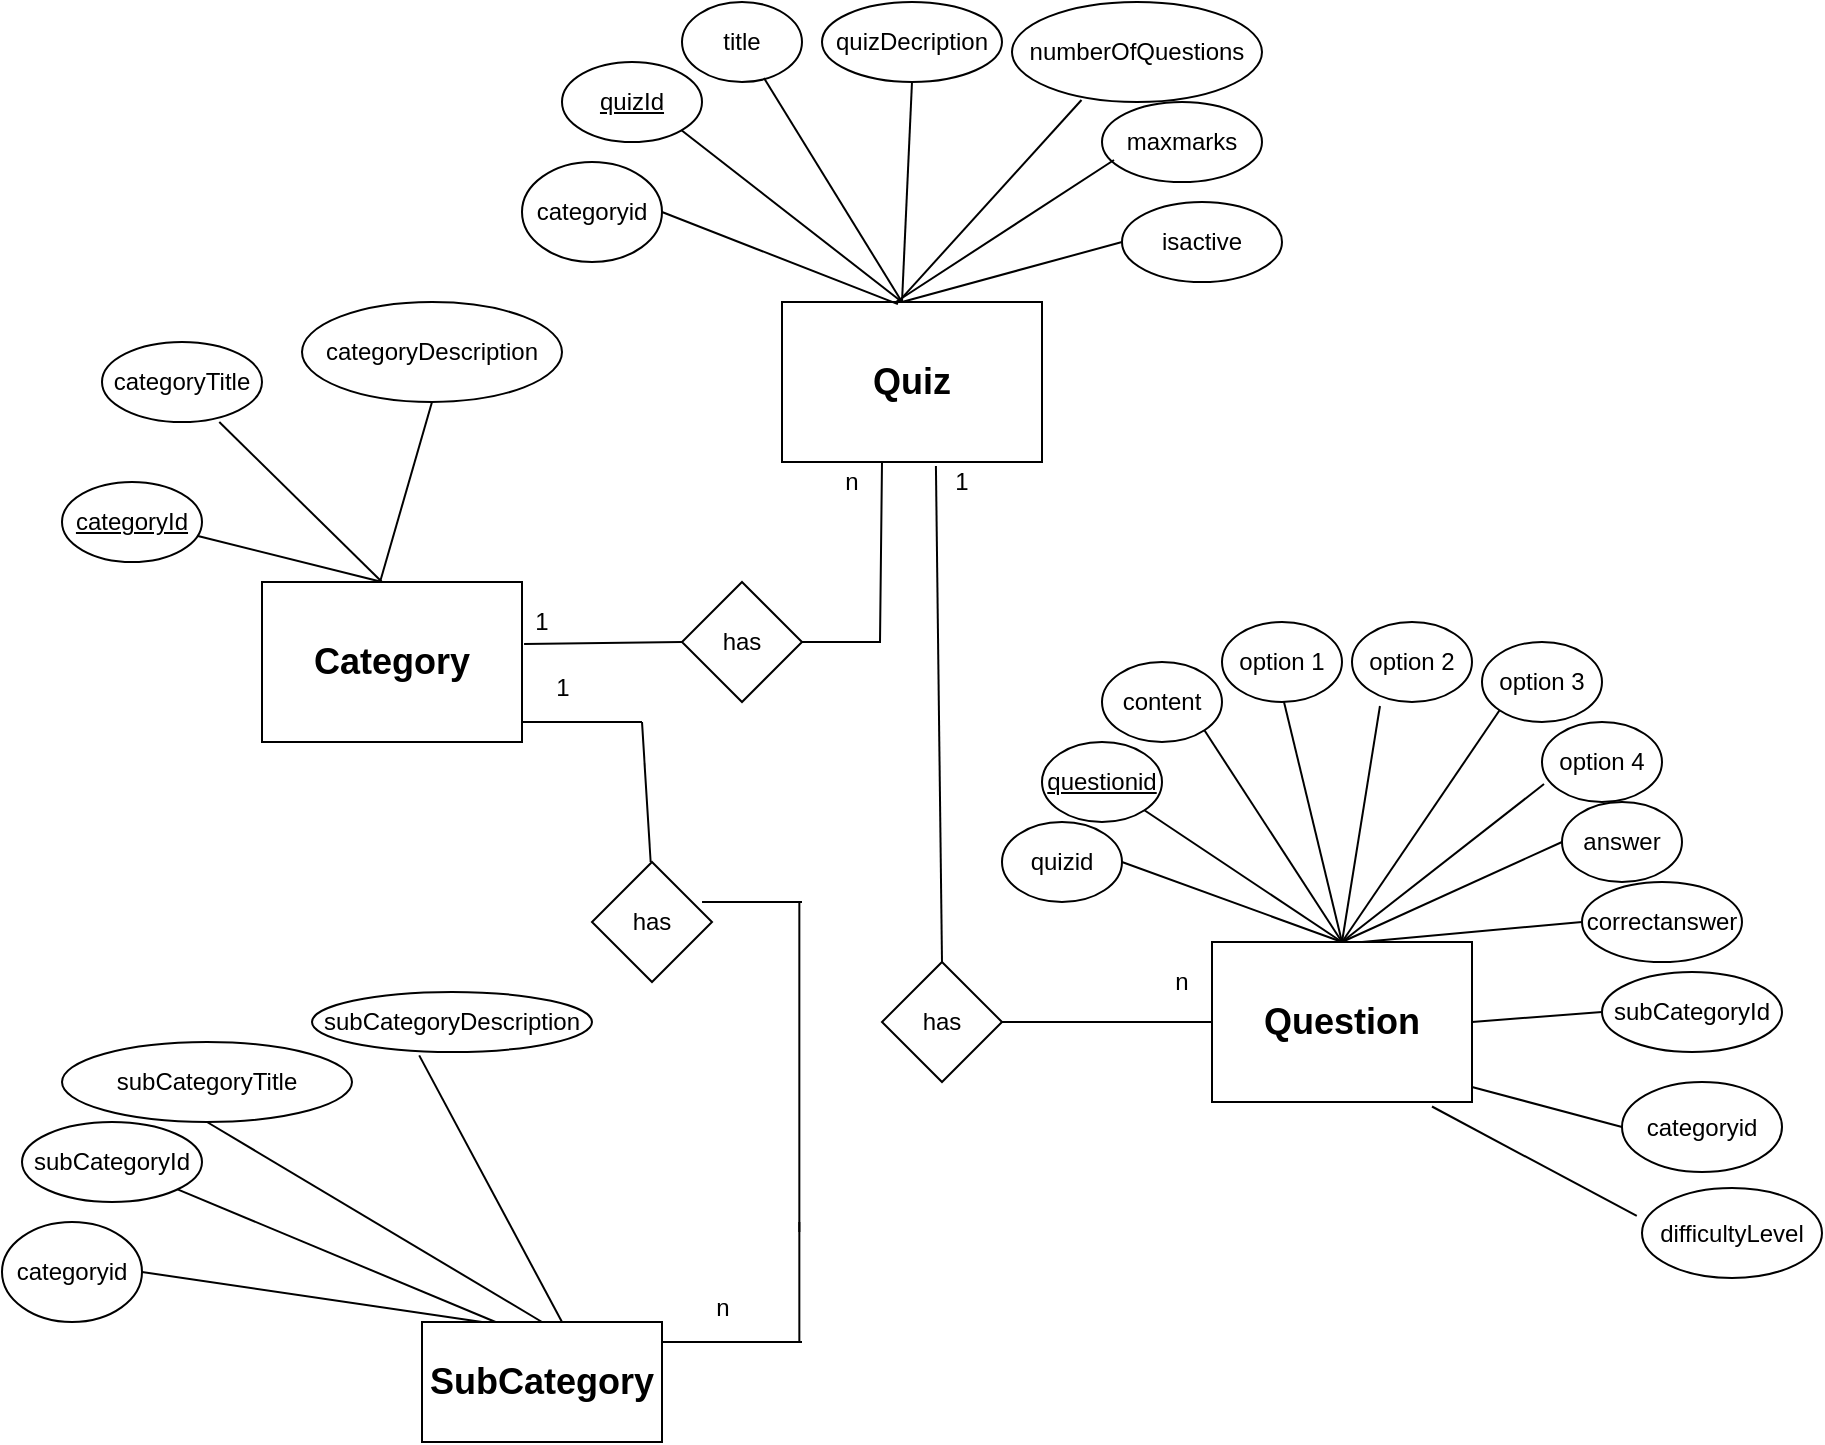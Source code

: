 <mxfile version="23.1.7" type="device">
  <diagram id="R2lEEEUBdFMjLlhIrx00" name="Page-1">
    <mxGraphModel dx="1173" dy="579" grid="1" gridSize="10" guides="1" tooltips="1" connect="1" arrows="1" fold="1" page="1" pageScale="1" pageWidth="850" pageHeight="1100" math="0" shadow="0" extFonts="Permanent Marker^https://fonts.googleapis.com/css?family=Permanent+Marker">
      <root>
        <mxCell id="0" />
        <mxCell id="1" parent="0" />
        <mxCell id="HaTQO-RwxUFXxskJyfmC-1" value="&lt;b&gt;&lt;font style=&quot;font-size: 18px;&quot;&gt;Quiz&lt;/font&gt;&lt;/b&gt;" style="rounded=0;whiteSpace=wrap;html=1;" parent="1" vertex="1">
          <mxGeometry x="390" y="240" width="130" height="80" as="geometry" />
        </mxCell>
        <mxCell id="HaTQO-RwxUFXxskJyfmC-2" value="&lt;u&gt;quizId&lt;/u&gt;" style="ellipse;whiteSpace=wrap;html=1;" parent="1" vertex="1">
          <mxGeometry x="280" y="120" width="70" height="40" as="geometry" />
        </mxCell>
        <mxCell id="HaTQO-RwxUFXxskJyfmC-3" value="title" style="ellipse;whiteSpace=wrap;html=1;" parent="1" vertex="1">
          <mxGeometry x="340" y="90" width="60" height="40" as="geometry" />
        </mxCell>
        <mxCell id="HaTQO-RwxUFXxskJyfmC-4" value="quizDecription" style="ellipse;whiteSpace=wrap;html=1;" parent="1" vertex="1">
          <mxGeometry x="410" y="90" width="90" height="40" as="geometry" />
        </mxCell>
        <mxCell id="HaTQO-RwxUFXxskJyfmC-5" value="numberOfQuestions" style="ellipse;whiteSpace=wrap;html=1;" parent="1" vertex="1">
          <mxGeometry x="505" y="90" width="125" height="50" as="geometry" />
        </mxCell>
        <mxCell id="HaTQO-RwxUFXxskJyfmC-6" value="maxmarks" style="ellipse;whiteSpace=wrap;html=1;" parent="1" vertex="1">
          <mxGeometry x="550" y="140" width="80" height="40" as="geometry" />
        </mxCell>
        <mxCell id="HaTQO-RwxUFXxskJyfmC-7" value="isactive" style="ellipse;whiteSpace=wrap;html=1;" parent="1" vertex="1">
          <mxGeometry x="560" y="190" width="80" height="40" as="geometry" />
        </mxCell>
        <mxCell id="HaTQO-RwxUFXxskJyfmC-8" value="categoryid" style="ellipse;whiteSpace=wrap;html=1;" parent="1" vertex="1">
          <mxGeometry x="260" y="170" width="70" height="50" as="geometry" />
        </mxCell>
        <mxCell id="HaTQO-RwxUFXxskJyfmC-9" value="" style="endArrow=none;html=1;rounded=0;entryX=0.5;entryY=1;entryDx=0;entryDy=0;" parent="1" target="HaTQO-RwxUFXxskJyfmC-4" edge="1">
          <mxGeometry width="50" height="50" relative="1" as="geometry">
            <mxPoint x="450" y="240" as="sourcePoint" />
            <mxPoint x="470" y="220" as="targetPoint" />
          </mxGeometry>
        </mxCell>
        <mxCell id="HaTQO-RwxUFXxskJyfmC-10" value="" style="endArrow=none;html=1;rounded=0;entryX=0.278;entryY=0.98;entryDx=0;entryDy=0;exitX=0.454;exitY=-0.012;exitDx=0;exitDy=0;exitPerimeter=0;entryPerimeter=0;" parent="1" source="HaTQO-RwxUFXxskJyfmC-1" target="HaTQO-RwxUFXxskJyfmC-5" edge="1">
          <mxGeometry width="50" height="50" relative="1" as="geometry">
            <mxPoint x="456" y="252" as="sourcePoint" />
            <mxPoint x="455" y="140" as="targetPoint" />
          </mxGeometry>
        </mxCell>
        <mxCell id="HaTQO-RwxUFXxskJyfmC-11" value="" style="endArrow=none;html=1;rounded=0;entryX=0.075;entryY=0.725;entryDx=0;entryDy=0;exitX=0.438;exitY=0;exitDx=0;exitDy=0;exitPerimeter=0;entryPerimeter=0;" parent="1" source="HaTQO-RwxUFXxskJyfmC-1" target="HaTQO-RwxUFXxskJyfmC-6" edge="1">
          <mxGeometry width="50" height="50" relative="1" as="geometry">
            <mxPoint x="459" y="249" as="sourcePoint" />
            <mxPoint x="525" y="151" as="targetPoint" />
          </mxGeometry>
        </mxCell>
        <mxCell id="HaTQO-RwxUFXxskJyfmC-12" value="" style="endArrow=none;html=1;rounded=0;entryX=0;entryY=0.5;entryDx=0;entryDy=0;" parent="1" target="HaTQO-RwxUFXxskJyfmC-7" edge="1">
          <mxGeometry width="50" height="50" relative="1" as="geometry">
            <mxPoint x="450" y="240" as="sourcePoint" />
            <mxPoint x="556" y="179" as="targetPoint" />
          </mxGeometry>
        </mxCell>
        <mxCell id="HaTQO-RwxUFXxskJyfmC-13" value="" style="endArrow=none;html=1;rounded=0;entryX=0.683;entryY=0.95;entryDx=0;entryDy=0;entryPerimeter=0;" parent="1" target="HaTQO-RwxUFXxskJyfmC-3" edge="1">
          <mxGeometry width="50" height="50" relative="1" as="geometry">
            <mxPoint x="450" y="240" as="sourcePoint" />
            <mxPoint x="455" y="140" as="targetPoint" />
          </mxGeometry>
        </mxCell>
        <mxCell id="HaTQO-RwxUFXxskJyfmC-14" value="" style="endArrow=none;html=1;rounded=0;entryX=1;entryY=1;entryDx=0;entryDy=0;" parent="1" target="HaTQO-RwxUFXxskJyfmC-2" edge="1">
          <mxGeometry width="50" height="50" relative="1" as="geometry">
            <mxPoint x="450" y="240" as="sourcePoint" />
            <mxPoint x="350" y="150" as="targetPoint" />
          </mxGeometry>
        </mxCell>
        <mxCell id="HaTQO-RwxUFXxskJyfmC-15" value="" style="endArrow=none;html=1;rounded=0;entryX=1;entryY=0.5;entryDx=0;entryDy=0;exitX=0.446;exitY=0.013;exitDx=0;exitDy=0;exitPerimeter=0;" parent="1" source="HaTQO-RwxUFXxskJyfmC-1" target="HaTQO-RwxUFXxskJyfmC-8" edge="1">
          <mxGeometry width="50" height="50" relative="1" as="geometry">
            <mxPoint x="399" y="282" as="sourcePoint" />
            <mxPoint x="330" y="170" as="targetPoint" />
          </mxGeometry>
        </mxCell>
        <mxCell id="HaTQO-RwxUFXxskJyfmC-16" value="&lt;b&gt;&lt;font style=&quot;font-size: 18px;&quot;&gt;Category&lt;/font&gt;&lt;/b&gt;" style="rounded=0;whiteSpace=wrap;html=1;" parent="1" vertex="1">
          <mxGeometry x="130" y="380" width="130" height="80" as="geometry" />
        </mxCell>
        <mxCell id="HaTQO-RwxUFXxskJyfmC-17" value="&lt;u&gt;categoryId&lt;/u&gt;" style="ellipse;whiteSpace=wrap;html=1;" parent="1" vertex="1">
          <mxGeometry x="30" y="330" width="70" height="40" as="geometry" />
        </mxCell>
        <mxCell id="HaTQO-RwxUFXxskJyfmC-18" value="categoryTitle" style="ellipse;whiteSpace=wrap;html=1;" parent="1" vertex="1">
          <mxGeometry x="50" y="260" width="80" height="40" as="geometry" />
        </mxCell>
        <mxCell id="HaTQO-RwxUFXxskJyfmC-19" value="categoryDescription" style="ellipse;whiteSpace=wrap;html=1;" parent="1" vertex="1">
          <mxGeometry x="150" y="240" width="130" height="50" as="geometry" />
        </mxCell>
        <mxCell id="HaTQO-RwxUFXxskJyfmC-20" value="" style="endArrow=none;html=1;rounded=0;entryX=0.971;entryY=0.675;entryDx=0;entryDy=0;exitX=0.462;exitY=0;exitDx=0;exitDy=0;exitPerimeter=0;entryPerimeter=0;" parent="1" source="HaTQO-RwxUFXxskJyfmC-16" target="HaTQO-RwxUFXxskJyfmC-17" edge="1">
          <mxGeometry width="50" height="50" relative="1" as="geometry">
            <mxPoint x="198" y="380" as="sourcePoint" />
            <mxPoint x="80" y="329" as="targetPoint" />
          </mxGeometry>
        </mxCell>
        <mxCell id="HaTQO-RwxUFXxskJyfmC-21" value="" style="endArrow=none;html=1;rounded=0;entryX=0.733;entryY=1;entryDx=0;entryDy=0;entryPerimeter=0;" parent="1" target="HaTQO-RwxUFXxskJyfmC-18" edge="1">
          <mxGeometry width="50" height="50" relative="1" as="geometry">
            <mxPoint x="190" y="380" as="sourcePoint" />
            <mxPoint x="112" y="319" as="targetPoint" />
          </mxGeometry>
        </mxCell>
        <mxCell id="HaTQO-RwxUFXxskJyfmC-22" value="" style="endArrow=none;html=1;rounded=0;entryX=0.5;entryY=1;entryDx=0;entryDy=0;exitX=0.454;exitY=0;exitDx=0;exitDy=0;exitPerimeter=0;" parent="1" source="HaTQO-RwxUFXxskJyfmC-16" target="HaTQO-RwxUFXxskJyfmC-19" edge="1">
          <mxGeometry width="50" height="50" relative="1" as="geometry">
            <mxPoint x="280" y="351" as="sourcePoint" />
            <mxPoint x="162" y="300" as="targetPoint" />
          </mxGeometry>
        </mxCell>
        <mxCell id="HaTQO-RwxUFXxskJyfmC-23" value="has" style="rhombus;whiteSpace=wrap;html=1;" parent="1" vertex="1">
          <mxGeometry x="340" y="380" width="60" height="60" as="geometry" />
        </mxCell>
        <mxCell id="HaTQO-RwxUFXxskJyfmC-24" value="" style="endArrow=none;html=1;rounded=0;entryX=0;entryY=0.5;entryDx=0;entryDy=0;exitX=1.008;exitY=0.388;exitDx=0;exitDy=0;exitPerimeter=0;" parent="1" source="HaTQO-RwxUFXxskJyfmC-16" target="HaTQO-RwxUFXxskJyfmC-23" edge="1">
          <mxGeometry width="50" height="50" relative="1" as="geometry">
            <mxPoint x="250" y="360" as="sourcePoint" />
            <mxPoint x="300" y="310" as="targetPoint" />
          </mxGeometry>
        </mxCell>
        <mxCell id="HaTQO-RwxUFXxskJyfmC-26" value="1" style="text;html=1;strokeColor=none;fillColor=none;align=center;verticalAlign=middle;whiteSpace=wrap;rounded=0;" parent="1" vertex="1">
          <mxGeometry x="260" y="390" width="20" height="20" as="geometry" />
        </mxCell>
        <mxCell id="HaTQO-RwxUFXxskJyfmC-28" value="" style="endArrow=none;html=1;rounded=0;entryX=1;entryY=0;entryDx=0;entryDy=0;exitX=1;exitY=0.5;exitDx=0;exitDy=0;" parent="1" source="HaTQO-RwxUFXxskJyfmC-23" target="HaTQO-RwxUFXxskJyfmC-29" edge="1">
          <mxGeometry width="50" height="50" relative="1" as="geometry">
            <mxPoint x="400" y="410" as="sourcePoint" />
            <mxPoint x="391.31" y="360.39" as="targetPoint" />
            <Array as="points">
              <mxPoint x="439" y="410" />
            </Array>
          </mxGeometry>
        </mxCell>
        <mxCell id="HaTQO-RwxUFXxskJyfmC-29" value="n" style="text;html=1;strokeColor=none;fillColor=none;align=center;verticalAlign=middle;whiteSpace=wrap;rounded=0;" parent="1" vertex="1">
          <mxGeometry x="410" y="320" width="30" height="20" as="geometry" />
        </mxCell>
        <mxCell id="HaTQO-RwxUFXxskJyfmC-30" value="&lt;b&gt;&lt;font style=&quot;font-size: 18px;&quot;&gt;Question&lt;/font&gt;&lt;/b&gt;" style="rounded=0;whiteSpace=wrap;html=1;" parent="1" vertex="1">
          <mxGeometry x="605" y="560" width="130" height="80" as="geometry" />
        </mxCell>
        <mxCell id="HaTQO-RwxUFXxskJyfmC-31" value="&lt;u&gt;questionid&lt;/u&gt;" style="ellipse;whiteSpace=wrap;html=1;direction=west;" parent="1" vertex="1">
          <mxGeometry x="520" y="460" width="60" height="40" as="geometry" />
        </mxCell>
        <mxCell id="HaTQO-RwxUFXxskJyfmC-32" value="content" style="ellipse;whiteSpace=wrap;html=1;" parent="1" vertex="1">
          <mxGeometry x="550" y="420" width="60" height="40" as="geometry" />
        </mxCell>
        <mxCell id="HaTQO-RwxUFXxskJyfmC-33" value="option 1" style="ellipse;whiteSpace=wrap;html=1;" parent="1" vertex="1">
          <mxGeometry x="610" y="400" width="60" height="40" as="geometry" />
        </mxCell>
        <mxCell id="HaTQO-RwxUFXxskJyfmC-34" value="option 2" style="ellipse;whiteSpace=wrap;html=1;" parent="1" vertex="1">
          <mxGeometry x="675" y="400" width="60" height="40" as="geometry" />
        </mxCell>
        <mxCell id="HaTQO-RwxUFXxskJyfmC-35" value="option 3" style="ellipse;whiteSpace=wrap;html=1;" parent="1" vertex="1">
          <mxGeometry x="740" y="410" width="60" height="40" as="geometry" />
        </mxCell>
        <mxCell id="HaTQO-RwxUFXxskJyfmC-36" value="option 4" style="ellipse;whiteSpace=wrap;html=1;" parent="1" vertex="1">
          <mxGeometry x="770" y="450" width="60" height="40" as="geometry" />
        </mxCell>
        <mxCell id="HaTQO-RwxUFXxskJyfmC-37" value="answer" style="ellipse;whiteSpace=wrap;html=1;" parent="1" vertex="1">
          <mxGeometry x="780" y="490" width="60" height="40" as="geometry" />
        </mxCell>
        <mxCell id="HaTQO-RwxUFXxskJyfmC-38" value="quizid" style="ellipse;whiteSpace=wrap;html=1;direction=west;" parent="1" vertex="1">
          <mxGeometry x="500" y="500" width="60" height="40" as="geometry" />
        </mxCell>
        <mxCell id="HaTQO-RwxUFXxskJyfmC-39" value="" style="endArrow=none;html=1;rounded=0;entryX=0.5;entryY=1;entryDx=0;entryDy=0;exitX=0.5;exitY=0;exitDx=0;exitDy=0;" parent="1" source="HaTQO-RwxUFXxskJyfmC-30" edge="1">
          <mxGeometry width="50" height="50" relative="1" as="geometry">
            <mxPoint x="660" y="540" as="sourcePoint" />
            <mxPoint x="641" y="440" as="targetPoint" />
          </mxGeometry>
        </mxCell>
        <mxCell id="HaTQO-RwxUFXxskJyfmC-41" value="" style="endArrow=none;html=1;rounded=0;entryX=0.233;entryY=1.05;entryDx=0;entryDy=0;exitX=0.5;exitY=0;exitDx=0;exitDy=0;entryPerimeter=0;" parent="1" source="HaTQO-RwxUFXxskJyfmC-30" target="HaTQO-RwxUFXxskJyfmC-34" edge="1">
          <mxGeometry width="50" height="50" relative="1" as="geometry">
            <mxPoint x="675" y="560" as="sourcePoint" />
            <mxPoint x="651" y="450" as="targetPoint" />
          </mxGeometry>
        </mxCell>
        <mxCell id="HaTQO-RwxUFXxskJyfmC-42" value="" style="endArrow=none;html=1;rounded=0;entryX=0;entryY=1;entryDx=0;entryDy=0;exitX=0.5;exitY=0;exitDx=0;exitDy=0;" parent="1" source="HaTQO-RwxUFXxskJyfmC-30" target="HaTQO-RwxUFXxskJyfmC-35" edge="1">
          <mxGeometry width="50" height="50" relative="1" as="geometry">
            <mxPoint x="675" y="560" as="sourcePoint" />
            <mxPoint x="704" y="452" as="targetPoint" />
          </mxGeometry>
        </mxCell>
        <mxCell id="HaTQO-RwxUFXxskJyfmC-43" value="" style="endArrow=none;html=1;rounded=0;entryX=0.017;entryY=0.775;entryDx=0;entryDy=0;exitX=0.5;exitY=0;exitDx=0;exitDy=0;entryPerimeter=0;" parent="1" source="HaTQO-RwxUFXxskJyfmC-30" target="HaTQO-RwxUFXxskJyfmC-36" edge="1">
          <mxGeometry width="50" height="50" relative="1" as="geometry">
            <mxPoint x="675" y="560" as="sourcePoint" />
            <mxPoint x="752" y="464" as="targetPoint" />
          </mxGeometry>
        </mxCell>
        <mxCell id="HaTQO-RwxUFXxskJyfmC-44" value="" style="endArrow=none;html=1;rounded=0;entryX=0;entryY=0.5;entryDx=0;entryDy=0;exitX=0.5;exitY=0;exitDx=0;exitDy=0;" parent="1" source="HaTQO-RwxUFXxskJyfmC-30" target="HaTQO-RwxUFXxskJyfmC-37" edge="1">
          <mxGeometry width="50" height="50" relative="1" as="geometry">
            <mxPoint x="670" y="550" as="sourcePoint" />
            <mxPoint x="781" y="501" as="targetPoint" />
          </mxGeometry>
        </mxCell>
        <mxCell id="HaTQO-RwxUFXxskJyfmC-46" value="" style="endArrow=none;html=1;rounded=0;entryX=1;entryY=1;entryDx=0;entryDy=0;exitX=0.5;exitY=0;exitDx=0;exitDy=0;" parent="1" source="HaTQO-RwxUFXxskJyfmC-30" target="HaTQO-RwxUFXxskJyfmC-32" edge="1">
          <mxGeometry width="50" height="50" relative="1" as="geometry">
            <mxPoint x="675" y="560" as="sourcePoint" />
            <mxPoint x="651" y="450" as="targetPoint" />
          </mxGeometry>
        </mxCell>
        <mxCell id="HaTQO-RwxUFXxskJyfmC-47" value="" style="endArrow=none;html=1;rounded=0;entryX=0;entryY=0;entryDx=0;entryDy=0;" parent="1" target="HaTQO-RwxUFXxskJyfmC-31" edge="1">
          <mxGeometry width="50" height="50" relative="1" as="geometry">
            <mxPoint x="670" y="560" as="sourcePoint" />
            <mxPoint x="570" y="490" as="targetPoint" />
          </mxGeometry>
        </mxCell>
        <mxCell id="HaTQO-RwxUFXxskJyfmC-48" value="" style="endArrow=none;html=1;rounded=0;entryX=0;entryY=0.5;entryDx=0;entryDy=0;" parent="1" target="HaTQO-RwxUFXxskJyfmC-38" edge="1">
          <mxGeometry width="50" height="50" relative="1" as="geometry">
            <mxPoint x="670" y="560" as="sourcePoint" />
            <mxPoint x="589" y="500" as="targetPoint" />
          </mxGeometry>
        </mxCell>
        <mxCell id="HaTQO-RwxUFXxskJyfmC-49" value="has" style="rhombus;whiteSpace=wrap;html=1;" parent="1" vertex="1">
          <mxGeometry x="440" y="570" width="60" height="60" as="geometry" />
        </mxCell>
        <mxCell id="HaTQO-RwxUFXxskJyfmC-50" value="" style="endArrow=none;html=1;rounded=0;entryX=0.592;entryY=1.025;entryDx=0;entryDy=0;exitX=0.5;exitY=0;exitDx=0;exitDy=0;entryPerimeter=0;" parent="1" source="HaTQO-RwxUFXxskJyfmC-49" target="HaTQO-RwxUFXxskJyfmC-1" edge="1">
          <mxGeometry width="50" height="50" relative="1" as="geometry">
            <mxPoint x="410" y="420" as="sourcePoint" />
            <mxPoint x="450" y="330" as="targetPoint" />
            <Array as="points" />
          </mxGeometry>
        </mxCell>
        <mxCell id="HaTQO-RwxUFXxskJyfmC-51" value="" style="endArrow=none;html=1;rounded=0;entryX=0;entryY=0.5;entryDx=0;entryDy=0;exitX=1;exitY=0.5;exitDx=0;exitDy=0;" parent="1" source="HaTQO-RwxUFXxskJyfmC-49" target="HaTQO-RwxUFXxskJyfmC-30" edge="1">
          <mxGeometry width="50" height="50" relative="1" as="geometry">
            <mxPoint x="480" y="570" as="sourcePoint" />
            <mxPoint x="477" y="332" as="targetPoint" />
            <Array as="points" />
          </mxGeometry>
        </mxCell>
        <mxCell id="HaTQO-RwxUFXxskJyfmC-52" value="n" style="text;html=1;strokeColor=none;fillColor=none;align=center;verticalAlign=middle;whiteSpace=wrap;rounded=0;" parent="1" vertex="1">
          <mxGeometry x="575" y="570" width="30" height="20" as="geometry" />
        </mxCell>
        <mxCell id="HaTQO-RwxUFXxskJyfmC-53" value="1" style="text;html=1;strokeColor=none;fillColor=none;align=center;verticalAlign=middle;whiteSpace=wrap;rounded=0;" parent="1" vertex="1">
          <mxGeometry x="470" y="320" width="20" height="20" as="geometry" />
        </mxCell>
        <mxCell id="HaTQO-RwxUFXxskJyfmC-54" value="correctanswer" style="ellipse;whiteSpace=wrap;html=1;" parent="1" vertex="1">
          <mxGeometry x="790" y="530" width="80" height="40" as="geometry" />
        </mxCell>
        <mxCell id="HaTQO-RwxUFXxskJyfmC-55" value="" style="endArrow=none;html=1;rounded=0;entryX=0;entryY=0.5;entryDx=0;entryDy=0;" parent="1" target="HaTQO-RwxUFXxskJyfmC-54" edge="1">
          <mxGeometry width="50" height="50" relative="1" as="geometry">
            <mxPoint x="680" y="560" as="sourcePoint" />
            <mxPoint x="790" y="530" as="targetPoint" />
          </mxGeometry>
        </mxCell>
        <mxCell id="a7hrakSgc30sOQPF1zEW-1" value="&lt;font size=&quot;1&quot; style=&quot;&quot;&gt;&lt;b style=&quot;font-size: 18px;&quot;&gt;SubCategory&lt;/b&gt;&lt;/font&gt;" style="rounded=0;whiteSpace=wrap;html=1;" vertex="1" parent="1">
          <mxGeometry x="210" y="750" width="120" height="60" as="geometry" />
        </mxCell>
        <mxCell id="a7hrakSgc30sOQPF1zEW-2" value="subCategoryId" style="ellipse;whiteSpace=wrap;html=1;" vertex="1" parent="1">
          <mxGeometry x="10" y="650" width="90" height="40" as="geometry" />
        </mxCell>
        <mxCell id="a7hrakSgc30sOQPF1zEW-6" value="" style="endArrow=none;html=1;rounded=0;entryX=0;entryY=0.25;entryDx=0;entryDy=0;" edge="1" parent="1" source="a7hrakSgc30sOQPF1zEW-2">
          <mxGeometry width="50" height="50" relative="1" as="geometry">
            <mxPoint x="143.23" y="659.3" as="sourcePoint" />
            <mxPoint x="246.77" y="750" as="targetPoint" />
          </mxGeometry>
        </mxCell>
        <mxCell id="a7hrakSgc30sOQPF1zEW-8" value="subCategoryTitle" style="ellipse;whiteSpace=wrap;html=1;" vertex="1" parent="1">
          <mxGeometry x="30" y="610" width="145" height="40" as="geometry" />
        </mxCell>
        <mxCell id="a7hrakSgc30sOQPF1zEW-9" value="" style="endArrow=none;html=1;rounded=0;entryX=0.5;entryY=1;entryDx=0;entryDy=0;exitX=0.5;exitY=0;exitDx=0;exitDy=0;exitPerimeter=0;" edge="1" parent="1" source="a7hrakSgc30sOQPF1zEW-1" target="a7hrakSgc30sOQPF1zEW-8">
          <mxGeometry width="50" height="50" relative="1" as="geometry">
            <mxPoint x="260" y="740" as="sourcePoint" />
            <mxPoint x="280" y="670" as="targetPoint" />
          </mxGeometry>
        </mxCell>
        <mxCell id="a7hrakSgc30sOQPF1zEW-11" value="subCategoryDescription" style="ellipse;whiteSpace=wrap;html=1;" vertex="1" parent="1">
          <mxGeometry x="155" y="585" width="140" height="30" as="geometry" />
        </mxCell>
        <mxCell id="a7hrakSgc30sOQPF1zEW-12" value="" style="endArrow=none;html=1;rounded=0;exitX=0.833;exitY=0;exitDx=0;exitDy=0;exitPerimeter=0;entryX=0.24;entryY=1.056;entryDx=0;entryDy=0;entryPerimeter=0;" edge="1" parent="1">
          <mxGeometry width="50" height="50" relative="1" as="geometry">
            <mxPoint x="280.0" y="750" as="sourcePoint" />
            <mxPoint x="208.6" y="616.68" as="targetPoint" />
          </mxGeometry>
        </mxCell>
        <mxCell id="a7hrakSgc30sOQPF1zEW-13" value="categoryid" style="ellipse;whiteSpace=wrap;html=1;" vertex="1" parent="1">
          <mxGeometry y="700" width="70" height="50" as="geometry" />
        </mxCell>
        <mxCell id="a7hrakSgc30sOQPF1zEW-14" value="" style="endArrow=none;html=1;rounded=0;exitX=1;exitY=0.5;exitDx=0;exitDy=0;entryX=0.25;entryY=0;entryDx=0;entryDy=0;" edge="1" parent="1" source="a7hrakSgc30sOQPF1zEW-13" target="a7hrakSgc30sOQPF1zEW-1">
          <mxGeometry width="50" height="50" relative="1" as="geometry">
            <mxPoint x="100" y="790" as="sourcePoint" />
            <mxPoint x="190" y="780" as="targetPoint" />
          </mxGeometry>
        </mxCell>
        <mxCell id="a7hrakSgc30sOQPF1zEW-15" value="has" style="rhombus;whiteSpace=wrap;html=1;" vertex="1" parent="1">
          <mxGeometry x="295" y="520" width="60" height="60" as="geometry" />
        </mxCell>
        <mxCell id="a7hrakSgc30sOQPF1zEW-16" value="" style="endArrow=none;html=1;rounded=0;" edge="1" parent="1">
          <mxGeometry width="50" height="50" relative="1" as="geometry">
            <mxPoint x="324.33" y="520" as="sourcePoint" />
            <mxPoint x="320" y="450" as="targetPoint" />
          </mxGeometry>
        </mxCell>
        <mxCell id="a7hrakSgc30sOQPF1zEW-18" value="" style="endArrow=none;html=1;rounded=0;exitX=1;exitY=0.875;exitDx=0;exitDy=0;exitPerimeter=0;" edge="1" parent="1" source="HaTQO-RwxUFXxskJyfmC-16">
          <mxGeometry width="50" height="50" relative="1" as="geometry">
            <mxPoint x="270" y="450" as="sourcePoint" />
            <mxPoint x="320" y="450" as="targetPoint" />
          </mxGeometry>
        </mxCell>
        <mxCell id="a7hrakSgc30sOQPF1zEW-20" value="1" style="text;html=1;align=center;verticalAlign=middle;resizable=0;points=[];autosize=1;strokeColor=none;fillColor=none;" vertex="1" parent="1">
          <mxGeometry x="265" y="418" width="30" height="30" as="geometry" />
        </mxCell>
        <mxCell id="a7hrakSgc30sOQPF1zEW-22" value="" style="endArrow=none;html=1;rounded=0;" edge="1" parent="1">
          <mxGeometry width="50" height="50" relative="1" as="geometry">
            <mxPoint x="398.67" y="705" as="sourcePoint" />
            <mxPoint x="398.67" y="540" as="targetPoint" />
          </mxGeometry>
        </mxCell>
        <mxCell id="a7hrakSgc30sOQPF1zEW-23" value="" style="endArrow=none;html=1;rounded=0;exitX=0.917;exitY=0.333;exitDx=0;exitDy=0;exitPerimeter=0;" edge="1" parent="1" source="a7hrakSgc30sOQPF1zEW-15">
          <mxGeometry width="50" height="50" relative="1" as="geometry">
            <mxPoint x="370" y="540" as="sourcePoint" />
            <mxPoint x="400" y="540" as="targetPoint" />
          </mxGeometry>
        </mxCell>
        <mxCell id="a7hrakSgc30sOQPF1zEW-24" value="" style="endArrow=none;html=1;rounded=0;" edge="1" parent="1">
          <mxGeometry width="50" height="50" relative="1" as="geometry">
            <mxPoint x="398.67" y="760" as="sourcePoint" />
            <mxPoint x="398.67" y="700" as="targetPoint" />
          </mxGeometry>
        </mxCell>
        <mxCell id="a7hrakSgc30sOQPF1zEW-25" value="" style="endArrow=none;html=1;rounded=0;" edge="1" parent="1">
          <mxGeometry width="50" height="50" relative="1" as="geometry">
            <mxPoint x="330" y="760" as="sourcePoint" />
            <mxPoint x="400" y="760" as="targetPoint" />
          </mxGeometry>
        </mxCell>
        <mxCell id="a7hrakSgc30sOQPF1zEW-28" value="n" style="text;html=1;align=center;verticalAlign=middle;resizable=0;points=[];autosize=1;strokeColor=none;fillColor=none;" vertex="1" parent="1">
          <mxGeometry x="345" y="728" width="30" height="30" as="geometry" />
        </mxCell>
        <mxCell id="a7hrakSgc30sOQPF1zEW-29" value="subCategoryId" style="ellipse;whiteSpace=wrap;html=1;" vertex="1" parent="1">
          <mxGeometry x="800" y="575" width="90" height="40" as="geometry" />
        </mxCell>
        <mxCell id="a7hrakSgc30sOQPF1zEW-30" value="categoryid" style="ellipse;whiteSpace=wrap;html=1;" vertex="1" parent="1">
          <mxGeometry x="810" y="630" width="80" height="45" as="geometry" />
        </mxCell>
        <mxCell id="a7hrakSgc30sOQPF1zEW-32" value="" style="endArrow=none;html=1;rounded=0;exitX=1;exitY=0.5;exitDx=0;exitDy=0;" edge="1" parent="1" source="HaTQO-RwxUFXxskJyfmC-30">
          <mxGeometry width="50" height="50" relative="1" as="geometry">
            <mxPoint x="740" y="600" as="sourcePoint" />
            <mxPoint x="800" y="595" as="targetPoint" />
          </mxGeometry>
        </mxCell>
        <mxCell id="a7hrakSgc30sOQPF1zEW-33" value="" style="endArrow=none;html=1;rounded=0;exitX=1;exitY=0.5;exitDx=0;exitDy=0;entryX=0;entryY=0.5;entryDx=0;entryDy=0;" edge="1" parent="1" target="a7hrakSgc30sOQPF1zEW-30">
          <mxGeometry width="50" height="50" relative="1" as="geometry">
            <mxPoint x="735" y="632.5" as="sourcePoint" />
            <mxPoint x="800" y="627.5" as="targetPoint" />
          </mxGeometry>
        </mxCell>
        <mxCell id="a7hrakSgc30sOQPF1zEW-34" value="difficultyLevel" style="ellipse;whiteSpace=wrap;html=1;" vertex="1" parent="1">
          <mxGeometry x="820" y="683" width="90" height="45" as="geometry" />
        </mxCell>
        <mxCell id="a7hrakSgc30sOQPF1zEW-35" value="" style="endArrow=none;html=1;rounded=0;exitX=1;exitY=0.5;exitDx=0;exitDy=0;entryX=-0.029;entryY=0.311;entryDx=0;entryDy=0;entryPerimeter=0;" edge="1" parent="1" target="a7hrakSgc30sOQPF1zEW-34">
          <mxGeometry width="50" height="50" relative="1" as="geometry">
            <mxPoint x="715" y="642.25" as="sourcePoint" />
            <mxPoint x="790" y="662.75" as="targetPoint" />
          </mxGeometry>
        </mxCell>
      </root>
    </mxGraphModel>
  </diagram>
</mxfile>
